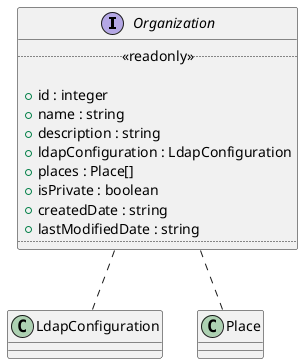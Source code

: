 @startuml Organization Diagram
interface Organization {
  ..<<readonly>>..

  + id : integer
  + name : string
  + description : string
  + ldapConfiguration : LdapConfiguration
  + places : Place[]
  + isPrivate : boolean
  + createdDate : string
  + lastModifiedDate : string
  ....
}

Organization .. LdapConfiguration
Organization .. Place
@enduml
